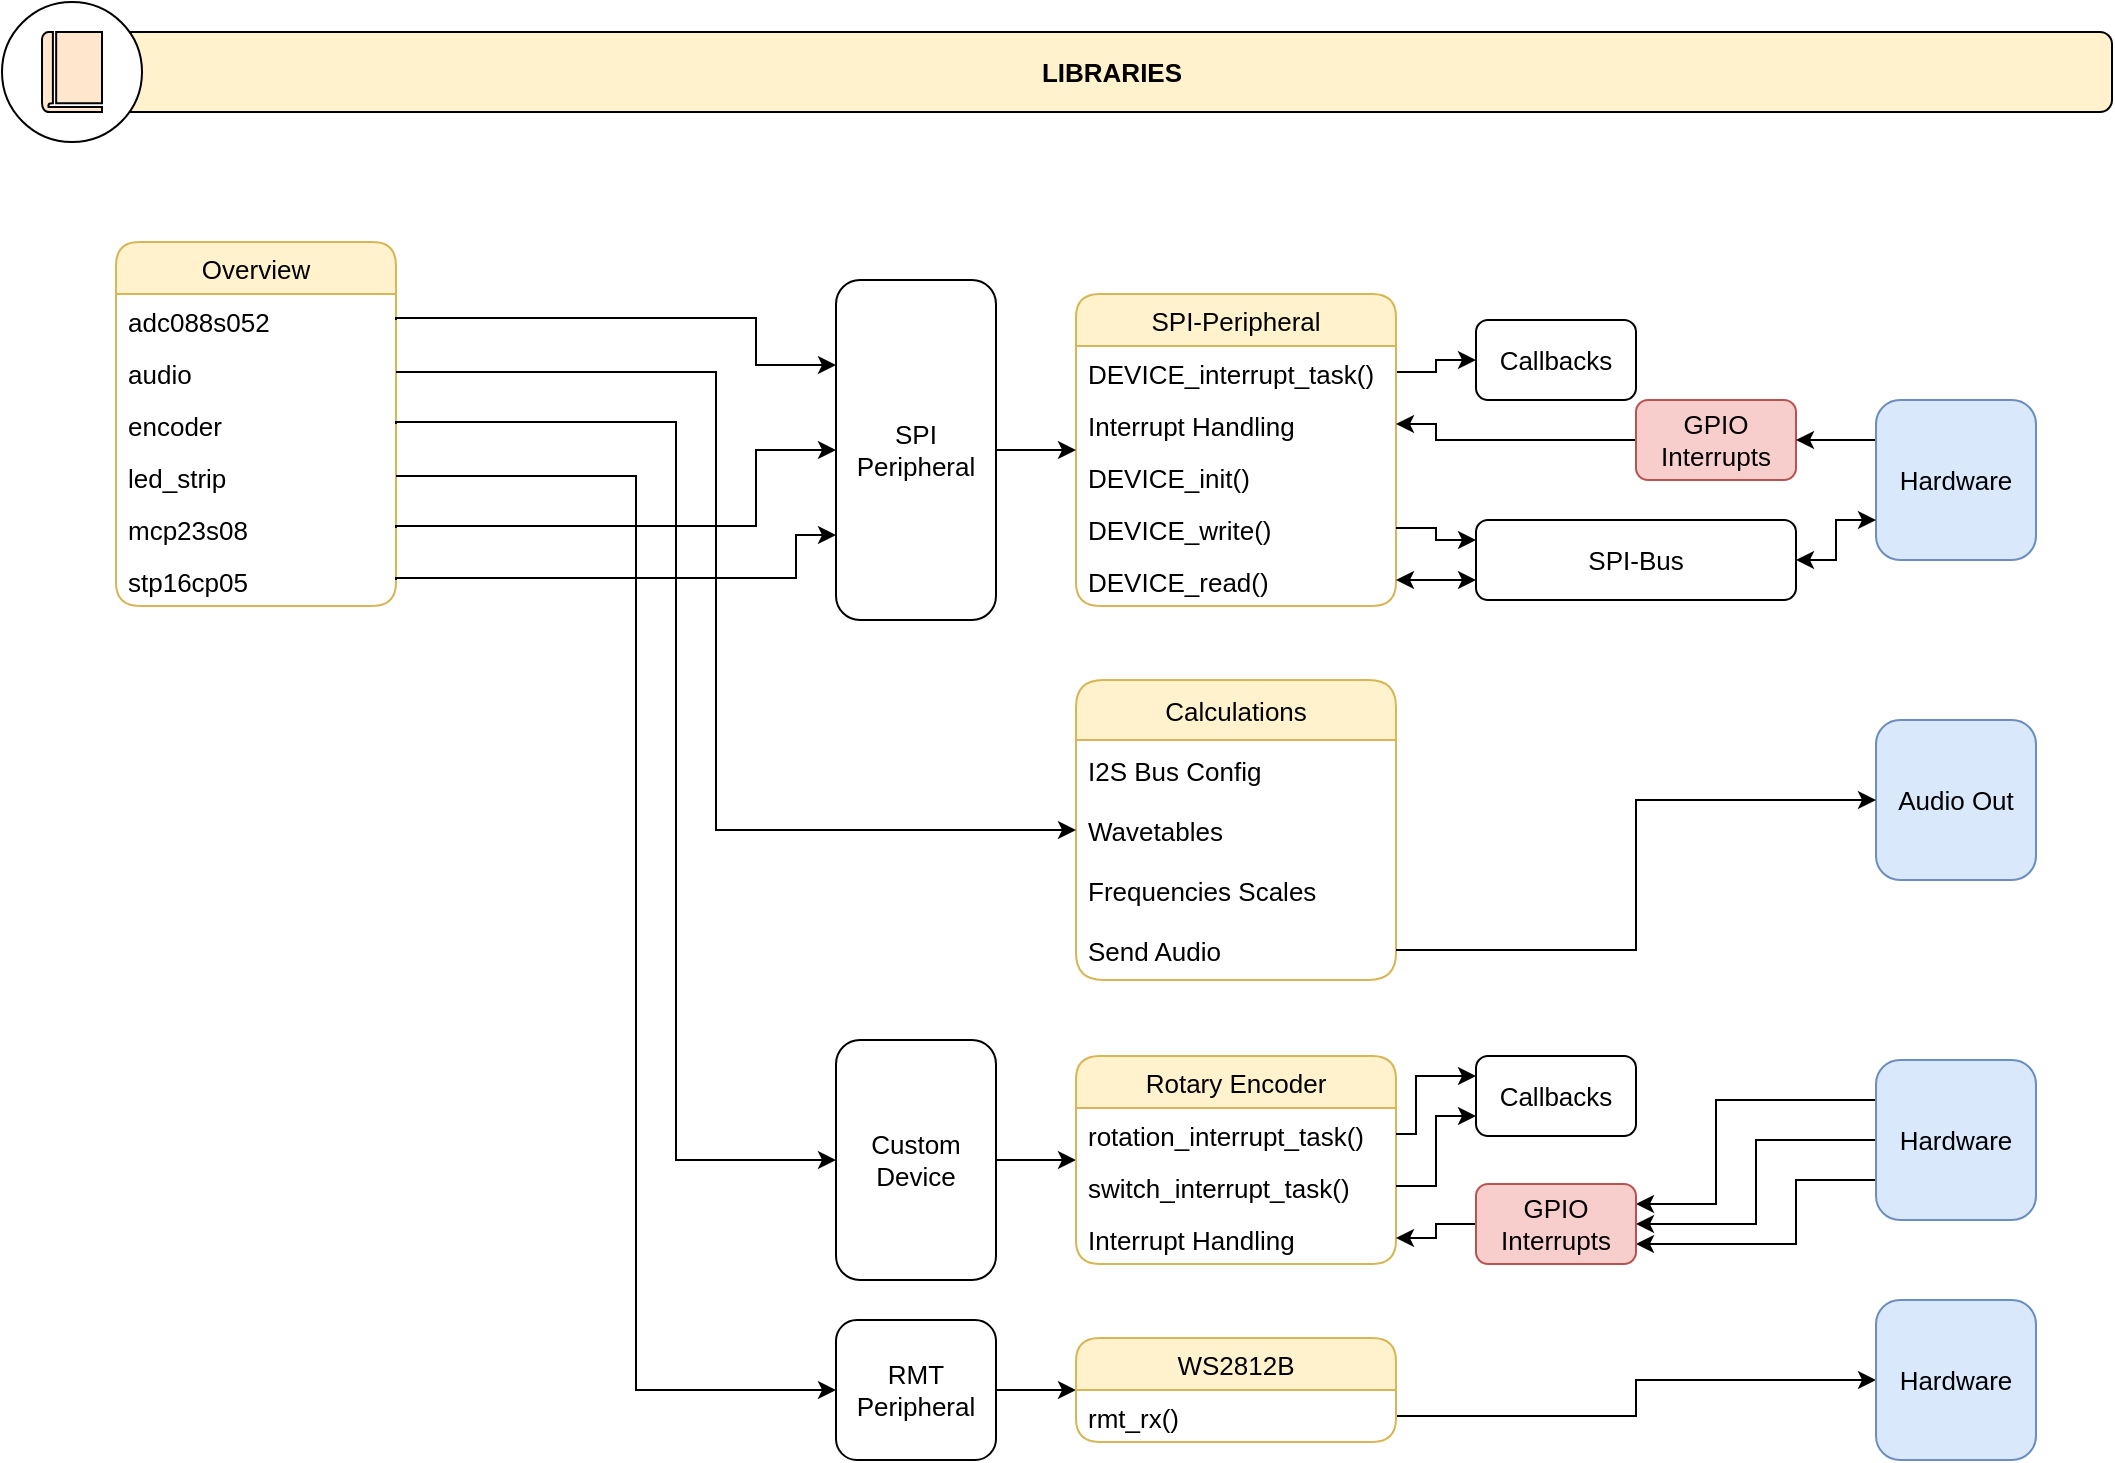 <mxfile version="16.1.2" type="device"><diagram name="Page-1" id="e56a1550-8fbb-45ad-956c-1786394a9013"><mxGraphModel dx="1781" dy="1053" grid="1" gridSize="10" guides="1" tooltips="1" connect="1" arrows="1" fold="1" page="1" pageScale="1" pageWidth="1100" pageHeight="850" background="none" math="0" shadow="0"><root><mxCell id="0"/><mxCell id="1" parent="0"/><mxCell id="B16svCyREP3aPntouTke-103" style="edgeStyle=orthogonalEdgeStyle;rounded=0;orthogonalLoop=1;jettySize=auto;html=1;exitX=1;exitY=0.25;exitDx=0;exitDy=0;entryX=0;entryY=0.5;entryDx=0;entryDy=0;fontSize=13;" parent="1" source="B16svCyREP3aPntouTke-14" target="B16svCyREP3aPntouTke-101" edge="1"><mxGeometry relative="1" as="geometry"/></mxCell><mxCell id="B16svCyREP3aPntouTke-14" value="SPI-Peripheral" style="swimlane;fontStyle=0;childLayout=stackLayout;horizontal=1;startSize=26;fillColor=#fff2cc;horizontalStack=0;resizeParent=1;resizeParentMax=0;resizeLast=0;collapsible=1;marginBottom=0;fontSize=13;rounded=1;strokeColor=#d6b656;" parent="1" vertex="1"><mxGeometry x="560" y="186" width="160" height="156" as="geometry"><mxRectangle x="560" y="159" width="110" height="26" as="alternateBounds"/></mxGeometry></mxCell><mxCell id="B16svCyREP3aPntouTke-98" value="DEVICE_interrupt_task()" style="text;strokeColor=none;fillColor=none;align=left;verticalAlign=top;spacingLeft=4;spacingRight=4;overflow=hidden;rotatable=0;points=[[0,0.5],[1,0.5]];portConstraint=eastwest;fontSize=13;" parent="B16svCyREP3aPntouTke-14" vertex="1"><mxGeometry y="26" width="160" height="26" as="geometry"/></mxCell><mxCell id="B16svCyREP3aPntouTke-110" value="Interrupt Handling" style="text;strokeColor=none;fillColor=none;align=left;verticalAlign=top;spacingLeft=4;spacingRight=4;overflow=hidden;rotatable=0;points=[[0,0.5],[1,0.5]];portConstraint=eastwest;fontSize=13;" parent="B16svCyREP3aPntouTke-14" vertex="1"><mxGeometry y="52" width="160" height="26" as="geometry"/></mxCell><mxCell id="B16svCyREP3aPntouTke-15" value="DEVICE_init()" style="text;strokeColor=none;fillColor=none;align=left;verticalAlign=top;spacingLeft=4;spacingRight=4;overflow=hidden;rotatable=0;points=[[0,0.5],[1,0.5]];portConstraint=eastwest;fontSize=13;" parent="B16svCyREP3aPntouTke-14" vertex="1"><mxGeometry y="78" width="160" height="26" as="geometry"/></mxCell><mxCell id="B16svCyREP3aPntouTke-16" value="DEVICE_write()" style="text;strokeColor=none;fillColor=none;align=left;verticalAlign=top;spacingLeft=4;spacingRight=4;overflow=hidden;rotatable=0;points=[[0,0.5],[1,0.5]];portConstraint=eastwest;fontSize=13;" parent="B16svCyREP3aPntouTke-14" vertex="1"><mxGeometry y="104" width="160" height="26" as="geometry"/></mxCell><mxCell id="B16svCyREP3aPntouTke-17" value="DEVICE_read()" style="text;strokeColor=none;fillColor=none;align=left;verticalAlign=top;spacingLeft=4;spacingRight=4;overflow=hidden;rotatable=0;points=[[0,0.5],[1,0.5]];portConstraint=eastwest;fontSize=13;" parent="B16svCyREP3aPntouTke-14" vertex="1"><mxGeometry y="130" width="160" height="26" as="geometry"/></mxCell><mxCell id="B16svCyREP3aPntouTke-33" value="&lt;font style=&quot;font-size: 13px;&quot;&gt;&lt;b style=&quot;font-size: 13px;&quot;&gt;LIBRARIES&lt;/b&gt;&lt;/font&gt;" style="rounded=1;whiteSpace=wrap;html=1;fontSize=13;fillColor=#fff2cc;strokeColor=#000000;" parent="1" vertex="1"><mxGeometry x="78" y="55" width="1000" height="40" as="geometry"/></mxCell><mxCell id="B16svCyREP3aPntouTke-34" value="" style="ellipse;whiteSpace=wrap;html=1;aspect=fixed;fontSize=13;" parent="1" vertex="1"><mxGeometry x="23" y="40" width="70" height="70" as="geometry"/></mxCell><mxCell id="B16svCyREP3aPntouTke-35" value="" style="sketch=0;pointerEvents=1;shadow=0;dashed=0;html=1;strokeColor=#000000;fillColor=#ffe6cc;labelPosition=center;verticalLabelPosition=bottom;verticalAlign=top;outlineConnect=0;align=center;shape=mxgraph.office.concepts.book_journal;fontSize=13;" parent="1" vertex="1"><mxGeometry x="43" y="55" width="30" height="40" as="geometry"/></mxCell><mxCell id="B16svCyREP3aPntouTke-38" value="Overview" style="swimlane;fontStyle=0;childLayout=stackLayout;horizontal=1;startSize=26;fillColor=#fff2cc;horizontalStack=0;resizeParent=1;resizeParentMax=0;resizeLast=0;collapsible=1;marginBottom=0;fontSize=13;rounded=1;strokeColor=#d6b656;" parent="1" vertex="1"><mxGeometry x="80" y="160" width="140" height="182" as="geometry"><mxRectangle x="80" y="160" width="90" height="26" as="alternateBounds"/></mxGeometry></mxCell><mxCell id="B16svCyREP3aPntouTke-39" value="adc088s052" style="text;strokeColor=none;fillColor=none;align=left;verticalAlign=top;spacingLeft=4;spacingRight=4;overflow=hidden;rotatable=0;points=[[0,0.5],[1,0.5]];portConstraint=eastwest;fontSize=13;" parent="B16svCyREP3aPntouTke-38" vertex="1"><mxGeometry y="26" width="140" height="26" as="geometry"/></mxCell><mxCell id="B16svCyREP3aPntouTke-40" value="audio" style="text;strokeColor=none;fillColor=none;align=left;verticalAlign=top;spacingLeft=4;spacingRight=4;overflow=hidden;rotatable=0;points=[[0,0.5],[1,0.5]];portConstraint=eastwest;fontSize=13;" parent="B16svCyREP3aPntouTke-38" vertex="1"><mxGeometry y="52" width="140" height="26" as="geometry"/></mxCell><mxCell id="B16svCyREP3aPntouTke-41" value="encoder" style="text;strokeColor=none;fillColor=none;align=left;verticalAlign=top;spacingLeft=4;spacingRight=4;overflow=hidden;rotatable=0;points=[[0,0.5],[1,0.5]];portConstraint=eastwest;fontSize=13;" parent="B16svCyREP3aPntouTke-38" vertex="1"><mxGeometry y="78" width="140" height="26" as="geometry"/></mxCell><mxCell id="B16svCyREP3aPntouTke-49" value="led_strip" style="text;strokeColor=none;fillColor=none;align=left;verticalAlign=top;spacingLeft=4;spacingRight=4;overflow=hidden;rotatable=0;points=[[0,0.5],[1,0.5]];portConstraint=eastwest;fontSize=13;" parent="B16svCyREP3aPntouTke-38" vertex="1"><mxGeometry y="104" width="140" height="26" as="geometry"/></mxCell><mxCell id="B16svCyREP3aPntouTke-48" value="mcp23s08" style="text;strokeColor=none;fillColor=none;align=left;verticalAlign=top;spacingLeft=4;spacingRight=4;overflow=hidden;rotatable=0;points=[[0,0.5],[1,0.5]];portConstraint=eastwest;fontSize=13;" parent="B16svCyREP3aPntouTke-38" vertex="1"><mxGeometry y="130" width="140" height="26" as="geometry"/></mxCell><mxCell id="B16svCyREP3aPntouTke-46" value="stp16cp05" style="text;strokeColor=none;fillColor=none;align=left;verticalAlign=top;spacingLeft=4;spacingRight=4;overflow=hidden;rotatable=0;points=[[0,0.5],[1,0.5]];portConstraint=eastwest;fontSize=13;" parent="B16svCyREP3aPntouTke-38" vertex="1"><mxGeometry y="156" width="140" height="26" as="geometry"/></mxCell><mxCell id="B16svCyREP3aPntouTke-64" style="edgeStyle=orthogonalEdgeStyle;rounded=0;orthogonalLoop=1;jettySize=auto;html=1;exitX=1;exitY=0.5;exitDx=0;exitDy=0;fontSize=13;" parent="1" source="B16svCyREP3aPntouTke-60" target="B16svCyREP3aPntouTke-14" edge="1"><mxGeometry relative="1" as="geometry"/></mxCell><mxCell id="B16svCyREP3aPntouTke-60" value="&lt;font style=&quot;font-size: 13px;&quot;&gt;SPI&lt;br style=&quot;font-size: 13px;&quot;&gt;Peripheral&lt;/font&gt;" style="rounded=1;whiteSpace=wrap;html=1;fontSize=13;" parent="1" vertex="1"><mxGeometry x="440" y="179" width="80" height="170" as="geometry"/></mxCell><mxCell id="B16svCyREP3aPntouTke-80" style="edgeStyle=orthogonalEdgeStyle;rounded=0;orthogonalLoop=1;jettySize=auto;html=1;exitX=1;exitY=0.5;exitDx=0;exitDy=0;entryX=0;entryY=0.5;entryDx=0;entryDy=0;fontSize=13;" parent="1" source="B16svCyREP3aPntouTke-65" target="B16svCyREP3aPntouTke-67" edge="1"><mxGeometry relative="1" as="geometry"/></mxCell><mxCell id="B16svCyREP3aPntouTke-65" value="&lt;font style=&quot;font-size: 13px;&quot;&gt;Custom Device&lt;/font&gt;" style="rounded=1;whiteSpace=wrap;html=1;fontSize=13;" parent="1" vertex="1"><mxGeometry x="440" y="559" width="80" height="120" as="geometry"/></mxCell><mxCell id="B16svCyREP3aPntouTke-66" style="edgeStyle=orthogonalEdgeStyle;rounded=0;orthogonalLoop=1;jettySize=auto;html=1;exitX=1;exitY=0.5;exitDx=0;exitDy=0;entryX=0;entryY=0.5;entryDx=0;entryDy=0;fontSize=13;" parent="1" source="B16svCyREP3aPntouTke-41" target="B16svCyREP3aPntouTke-65" edge="1"><mxGeometry relative="1" as="geometry"><Array as="points"><mxPoint x="360" y="250"/><mxPoint x="360" y="619"/></Array></mxGeometry></mxCell><mxCell id="B16svCyREP3aPntouTke-67" value="Rotary Encoder" style="swimlane;fontStyle=0;childLayout=stackLayout;horizontal=1;startSize=26;fillColor=#fff2cc;horizontalStack=0;resizeParent=1;resizeParentMax=0;resizeLast=0;collapsible=1;marginBottom=0;fontSize=13;rounded=1;strokeColor=#d6b656;" parent="1" vertex="1"><mxGeometry x="560" y="567" width="160" height="104" as="geometry"/></mxCell><mxCell id="B16svCyREP3aPntouTke-68" value="rotation_interrupt_task()" style="text;strokeColor=none;fillColor=none;align=left;verticalAlign=top;spacingLeft=4;spacingRight=4;overflow=hidden;rotatable=0;points=[[0,0.5],[1,0.5]];portConstraint=eastwest;fontSize=13;" parent="B16svCyREP3aPntouTke-67" vertex="1"><mxGeometry y="26" width="160" height="26" as="geometry"/></mxCell><mxCell id="B16svCyREP3aPntouTke-69" value="switch_interrupt_task()" style="text;strokeColor=none;fillColor=none;align=left;verticalAlign=top;spacingLeft=4;spacingRight=4;overflow=hidden;rotatable=0;points=[[0,0.5],[1,0.5]];portConstraint=eastwest;fontSize=13;" parent="B16svCyREP3aPntouTke-67" vertex="1"><mxGeometry y="52" width="160" height="26" as="geometry"/></mxCell><mxCell id="B16svCyREP3aPntouTke-115" value="Interrupt Handling" style="text;strokeColor=none;fillColor=none;align=left;verticalAlign=top;spacingLeft=4;spacingRight=4;overflow=hidden;rotatable=0;points=[[0,0.5],[1,0.5]];portConstraint=eastwest;fontSize=13;" parent="B16svCyREP3aPntouTke-67" vertex="1"><mxGeometry y="78" width="160" height="26" as="geometry"/></mxCell><mxCell id="B16svCyREP3aPntouTke-129" style="edgeStyle=orthogonalEdgeStyle;rounded=0;orthogonalLoop=1;jettySize=auto;html=1;exitX=1;exitY=0.5;exitDx=0;exitDy=0;fontSize=13;startArrow=none;startFill=0;" parent="1" source="B16svCyREP3aPntouTke-72" target="B16svCyREP3aPntouTke-123" edge="1"><mxGeometry relative="1" as="geometry"/></mxCell><mxCell id="B16svCyREP3aPntouTke-72" value="&lt;font style=&quot;font-size: 13px;&quot;&gt;RMT&lt;br style=&quot;font-size: 13px;&quot;&gt;Peripheral&lt;br style=&quot;font-size: 13px;&quot;&gt;&lt;/font&gt;" style="rounded=1;whiteSpace=wrap;html=1;fontSize=13;" parent="1" vertex="1"><mxGeometry x="440" y="699" width="80" height="70" as="geometry"/></mxCell><mxCell id="B16svCyREP3aPntouTke-158" style="edgeStyle=orthogonalEdgeStyle;rounded=0;orthogonalLoop=1;jettySize=auto;html=1;exitX=0;exitY=0.5;exitDx=0;exitDy=0;entryX=1;entryY=0.5;entryDx=0;entryDy=0;fontSize=13;startArrow=none;startFill=0;" parent="1" source="B16svCyREP3aPntouTke-83" target="B16svCyREP3aPntouTke-110" edge="1"><mxGeometry relative="1" as="geometry"><Array as="points"><mxPoint x="740" y="259"/><mxPoint x="740" y="251"/></Array></mxGeometry></mxCell><mxCell id="B16svCyREP3aPntouTke-83" value="GPIO&lt;br style=&quot;font-size: 13px;&quot;&gt;Interrupts" style="rounded=1;whiteSpace=wrap;html=1;fontSize=13;fillColor=#f8cecc;strokeColor=#b85450;" parent="1" vertex="1"><mxGeometry x="840" y="239" width="80" height="40" as="geometry"/></mxCell><mxCell id="B16svCyREP3aPntouTke-88" style="edgeStyle=orthogonalEdgeStyle;rounded=0;orthogonalLoop=1;jettySize=auto;html=1;exitX=0;exitY=0.25;exitDx=0;exitDy=0;entryX=1;entryY=0.5;entryDx=0;entryDy=0;fontSize=13;" parent="1" source="B16svCyREP3aPntouTke-85" target="B16svCyREP3aPntouTke-83" edge="1"><mxGeometry relative="1" as="geometry"/></mxCell><mxCell id="B16svCyREP3aPntouTke-85" value="Hardware" style="rounded=1;whiteSpace=wrap;html=1;fontSize=13;fillColor=#dae8fc;strokeColor=#6c8ebf;" parent="1" vertex="1"><mxGeometry x="960" y="239" width="80" height="80" as="geometry"/></mxCell><mxCell id="B16svCyREP3aPntouTke-95" style="edgeStyle=orthogonalEdgeStyle;rounded=0;orthogonalLoop=1;jettySize=auto;html=1;exitX=1;exitY=0.5;exitDx=0;exitDy=0;entryX=0;entryY=0.75;entryDx=0;entryDy=0;fontSize=13;startArrow=classic;startFill=1;" parent="1" source="B16svCyREP3aPntouTke-92" target="B16svCyREP3aPntouTke-85" edge="1"><mxGeometry relative="1" as="geometry"/></mxCell><mxCell id="B16svCyREP3aPntouTke-105" style="edgeStyle=orthogonalEdgeStyle;rounded=0;orthogonalLoop=1;jettySize=auto;html=1;exitX=0;exitY=0.75;exitDx=0;exitDy=0;entryX=1;entryY=0.5;entryDx=0;entryDy=0;fontSize=13;startArrow=classic;startFill=1;" parent="1" source="B16svCyREP3aPntouTke-92" target="B16svCyREP3aPntouTke-17" edge="1"><mxGeometry relative="1" as="geometry"/></mxCell><mxCell id="B16svCyREP3aPntouTke-92" value="SPI-Bus" style="rounded=1;whiteSpace=wrap;html=1;fontSize=13;" parent="1" vertex="1"><mxGeometry x="760" y="299" width="160" height="40" as="geometry"/></mxCell><mxCell id="B16svCyREP3aPntouTke-93" style="edgeStyle=orthogonalEdgeStyle;rounded=0;orthogonalLoop=1;jettySize=auto;html=1;exitX=1;exitY=0.5;exitDx=0;exitDy=0;entryX=0;entryY=0.25;entryDx=0;entryDy=0;fontSize=13;" parent="1" source="B16svCyREP3aPntouTke-16" target="B16svCyREP3aPntouTke-92" edge="1"><mxGeometry relative="1" as="geometry"/></mxCell><mxCell id="B16svCyREP3aPntouTke-101" value="Callbacks" style="rounded=1;whiteSpace=wrap;html=1;fontSize=13;" parent="1" vertex="1"><mxGeometry x="760" y="199" width="80" height="40" as="geometry"/></mxCell><mxCell id="B16svCyREP3aPntouTke-148" style="edgeStyle=orthogonalEdgeStyle;rounded=0;orthogonalLoop=1;jettySize=auto;html=1;exitX=0;exitY=0.5;exitDx=0;exitDy=0;entryX=1;entryY=0.5;entryDx=0;entryDy=0;fontSize=13;startArrow=none;startFill=0;" parent="1" source="B16svCyREP3aPntouTke-106" target="B16svCyREP3aPntouTke-107" edge="1"><mxGeometry relative="1" as="geometry"/></mxCell><mxCell id="B16svCyREP3aPntouTke-149" style="edgeStyle=orthogonalEdgeStyle;rounded=0;orthogonalLoop=1;jettySize=auto;html=1;exitX=0;exitY=0.25;exitDx=0;exitDy=0;entryX=1;entryY=0.25;entryDx=0;entryDy=0;fontSize=13;startArrow=none;startFill=0;" parent="1" source="B16svCyREP3aPntouTke-106" target="B16svCyREP3aPntouTke-107" edge="1"><mxGeometry relative="1" as="geometry"><Array as="points"><mxPoint x="880" y="589"/><mxPoint x="880" y="641"/></Array></mxGeometry></mxCell><mxCell id="B16svCyREP3aPntouTke-150" style="edgeStyle=orthogonalEdgeStyle;rounded=0;orthogonalLoop=1;jettySize=auto;html=1;exitX=0;exitY=0.75;exitDx=0;exitDy=0;entryX=1;entryY=0.75;entryDx=0;entryDy=0;fontSize=13;startArrow=none;startFill=0;" parent="1" source="B16svCyREP3aPntouTke-106" target="B16svCyREP3aPntouTke-107" edge="1"><mxGeometry relative="1" as="geometry"><Array as="points"><mxPoint x="920" y="629"/><mxPoint x="920" y="661"/></Array></mxGeometry></mxCell><mxCell id="B16svCyREP3aPntouTke-106" value="Hardware" style="rounded=1;whiteSpace=wrap;html=1;fontSize=13;fillColor=#dae8fc;strokeColor=#6c8ebf;" parent="1" vertex="1"><mxGeometry x="960" y="569" width="80" height="80" as="geometry"/></mxCell><mxCell id="B16svCyREP3aPntouTke-116" style="edgeStyle=orthogonalEdgeStyle;rounded=0;orthogonalLoop=1;jettySize=auto;html=1;exitX=0;exitY=0.5;exitDx=0;exitDy=0;entryX=1;entryY=0.5;entryDx=0;entryDy=0;fontSize=13;startArrow=none;startFill=0;" parent="1" source="B16svCyREP3aPntouTke-107" target="B16svCyREP3aPntouTke-115" edge="1"><mxGeometry relative="1" as="geometry"/></mxCell><mxCell id="B16svCyREP3aPntouTke-107" value="GPIO&lt;br style=&quot;font-size: 13px;&quot;&gt;Interrupts" style="rounded=1;whiteSpace=wrap;html=1;fontSize=13;fillColor=#f8cecc;strokeColor=#b85450;" parent="1" vertex="1"><mxGeometry x="760" y="631" width="80" height="40" as="geometry"/></mxCell><mxCell id="B16svCyREP3aPntouTke-108" value="Callbacks" style="rounded=1;whiteSpace=wrap;html=1;fontSize=13;" parent="1" vertex="1"><mxGeometry x="760" y="567" width="80" height="40" as="geometry"/></mxCell><mxCell id="B16svCyREP3aPntouTke-113" style="edgeStyle=orthogonalEdgeStyle;rounded=0;orthogonalLoop=1;jettySize=auto;html=1;exitX=1;exitY=0.5;exitDx=0;exitDy=0;entryX=0;entryY=0.25;entryDx=0;entryDy=0;fontSize=13;startArrow=none;startFill=0;" parent="1" source="B16svCyREP3aPntouTke-68" target="B16svCyREP3aPntouTke-108" edge="1"><mxGeometry relative="1" as="geometry"><Array as="points"><mxPoint x="730" y="606"/><mxPoint x="730" y="577"/></Array></mxGeometry></mxCell><mxCell id="B16svCyREP3aPntouTke-114" style="edgeStyle=orthogonalEdgeStyle;rounded=0;orthogonalLoop=1;jettySize=auto;html=1;exitX=1;exitY=0.5;exitDx=0;exitDy=0;entryX=0;entryY=0.75;entryDx=0;entryDy=0;fontSize=13;startArrow=none;startFill=0;" parent="1" source="B16svCyREP3aPntouTke-69" target="B16svCyREP3aPntouTke-108" edge="1"><mxGeometry relative="1" as="geometry"><Array as="points"><mxPoint x="740" y="632"/><mxPoint x="740" y="597"/></Array></mxGeometry></mxCell><mxCell id="B16svCyREP3aPntouTke-128" style="edgeStyle=orthogonalEdgeStyle;rounded=0;orthogonalLoop=1;jettySize=auto;html=1;exitX=1;exitY=0.75;exitDx=0;exitDy=0;entryX=0;entryY=0.5;entryDx=0;entryDy=0;fontSize=13;startArrow=none;startFill=0;" parent="1" source="B16svCyREP3aPntouTke-123" target="B16svCyREP3aPntouTke-127" edge="1"><mxGeometry relative="1" as="geometry"/></mxCell><mxCell id="B16svCyREP3aPntouTke-123" value="WS2812B" style="swimlane;fontStyle=0;childLayout=stackLayout;horizontal=1;startSize=26;fillColor=#fff2cc;horizontalStack=0;resizeParent=1;resizeParentMax=0;resizeLast=0;collapsible=1;marginBottom=0;fontSize=13;rounded=1;strokeColor=#d6b656;" parent="1" vertex="1"><mxGeometry x="560" y="708" width="160" height="52" as="geometry"/></mxCell><mxCell id="B16svCyREP3aPntouTke-124" value="rmt_rx()" style="text;strokeColor=none;fillColor=none;align=left;verticalAlign=top;spacingLeft=4;spacingRight=4;overflow=hidden;rotatable=0;points=[[0,0.5],[1,0.5]];portConstraint=eastwest;fontSize=13;" parent="B16svCyREP3aPntouTke-123" vertex="1"><mxGeometry y="26" width="160" height="26" as="geometry"/></mxCell><mxCell id="B16svCyREP3aPntouTke-127" value="Hardware" style="rounded=1;whiteSpace=wrap;html=1;fontSize=13;fillColor=#dae8fc;strokeColor=#6c8ebf;" parent="1" vertex="1"><mxGeometry x="960" y="689" width="80" height="80" as="geometry"/></mxCell><mxCell id="B16svCyREP3aPntouTke-131" value="Calculations" style="swimlane;fontStyle=0;childLayout=stackLayout;horizontal=1;startSize=30;horizontalStack=0;resizeParent=1;resizeParentMax=0;resizeLast=0;collapsible=1;marginBottom=0;fontSize=13;rounded=1;fillColor=#fff2cc;strokeColor=#d6b656;" parent="1" vertex="1"><mxGeometry x="560" y="379" width="160" height="150" as="geometry"/></mxCell><mxCell id="B16svCyREP3aPntouTke-132" value="I2S Bus Config" style="text;strokeColor=none;fillColor=none;align=left;verticalAlign=middle;spacingLeft=4;spacingRight=4;overflow=hidden;points=[[0,0.5],[1,0.5]];portConstraint=eastwest;rotatable=0;fontSize=13;" parent="B16svCyREP3aPntouTke-131" vertex="1"><mxGeometry y="30" width="160" height="30" as="geometry"/></mxCell><mxCell id="B16svCyREP3aPntouTke-133" value="Wavetables" style="text;strokeColor=none;fillColor=none;align=left;verticalAlign=middle;spacingLeft=4;spacingRight=4;overflow=hidden;points=[[0,0.5],[1,0.5]];portConstraint=eastwest;rotatable=0;fontSize=13;" parent="B16svCyREP3aPntouTke-131" vertex="1"><mxGeometry y="60" width="160" height="30" as="geometry"/></mxCell><mxCell id="B16svCyREP3aPntouTke-134" value="Frequencies Scales" style="text;strokeColor=none;fillColor=none;align=left;verticalAlign=middle;spacingLeft=4;spacingRight=4;overflow=hidden;points=[[0,0.5],[1,0.5]];portConstraint=eastwest;rotatable=0;fontSize=13;" parent="B16svCyREP3aPntouTke-131" vertex="1"><mxGeometry y="90" width="160" height="30" as="geometry"/></mxCell><mxCell id="B16svCyREP3aPntouTke-162" value="Send Audio" style="text;strokeColor=none;fillColor=none;align=left;verticalAlign=middle;spacingLeft=4;spacingRight=4;overflow=hidden;points=[[0,0.5],[1,0.5]];portConstraint=eastwest;rotatable=0;fontSize=13;" parent="B16svCyREP3aPntouTke-131" vertex="1"><mxGeometry y="120" width="160" height="30" as="geometry"/></mxCell><mxCell id="B16svCyREP3aPntouTke-146" value="Audio Out" style="rounded=1;whiteSpace=wrap;html=1;fontSize=13;fillColor=#dae8fc;strokeColor=#6c8ebf;" parent="1" vertex="1"><mxGeometry x="960" y="399" width="80" height="80" as="geometry"/></mxCell><mxCell id="B16svCyREP3aPntouTke-151" style="edgeStyle=orthogonalEdgeStyle;rounded=0;orthogonalLoop=1;jettySize=auto;html=1;exitX=1;exitY=0.5;exitDx=0;exitDy=0;entryX=0;entryY=0.75;entryDx=0;entryDy=0;fontSize=13;startArrow=none;startFill=0;" parent="1" source="B16svCyREP3aPntouTke-46" target="B16svCyREP3aPntouTke-60" edge="1"><mxGeometry relative="1" as="geometry"><Array as="points"><mxPoint x="420" y="328"/><mxPoint x="420" y="307"/></Array></mxGeometry></mxCell><mxCell id="B16svCyREP3aPntouTke-152" style="edgeStyle=orthogonalEdgeStyle;rounded=0;orthogonalLoop=1;jettySize=auto;html=1;exitX=1;exitY=0.5;exitDx=0;exitDy=0;fontSize=13;startArrow=none;startFill=0;" parent="1" source="B16svCyREP3aPntouTke-48" target="B16svCyREP3aPntouTke-60" edge="1"><mxGeometry relative="1" as="geometry"><Array as="points"><mxPoint x="400" y="302"/><mxPoint x="400" y="264"/></Array></mxGeometry></mxCell><mxCell id="B16svCyREP3aPntouTke-153" style="edgeStyle=orthogonalEdgeStyle;rounded=0;orthogonalLoop=1;jettySize=auto;html=1;exitX=1;exitY=0.5;exitDx=0;exitDy=0;entryX=0;entryY=0.25;entryDx=0;entryDy=0;fontSize=13;startArrow=none;startFill=0;" parent="1" source="B16svCyREP3aPntouTke-39" target="B16svCyREP3aPntouTke-60" edge="1"><mxGeometry relative="1" as="geometry"><Array as="points"><mxPoint x="220" y="198"/><mxPoint x="400" y="198"/><mxPoint x="400" y="222"/></Array></mxGeometry></mxCell><mxCell id="B16svCyREP3aPntouTke-172" style="edgeStyle=orthogonalEdgeStyle;rounded=0;orthogonalLoop=1;jettySize=auto;html=1;exitX=1;exitY=0.5;exitDx=0;exitDy=0;entryX=0;entryY=0.5;entryDx=0;entryDy=0;fontSize=13;startArrow=none;startFill=0;" parent="1" source="B16svCyREP3aPntouTke-40" target="B16svCyREP3aPntouTke-133" edge="1"><mxGeometry relative="1" as="geometry"><Array as="points"><mxPoint x="380" y="225"/><mxPoint x="380" y="454"/></Array></mxGeometry></mxCell><mxCell id="B16svCyREP3aPntouTke-173" style="edgeStyle=orthogonalEdgeStyle;rounded=0;orthogonalLoop=1;jettySize=auto;html=1;exitX=1;exitY=0.5;exitDx=0;exitDy=0;entryX=0;entryY=0.5;entryDx=0;entryDy=0;fontSize=13;startArrow=none;startFill=0;shadow=0;" parent="1" source="B16svCyREP3aPntouTke-162" target="B16svCyREP3aPntouTke-146" edge="1"><mxGeometry relative="1" as="geometry"/></mxCell><mxCell id="B16svCyREP3aPntouTke-175" style="edgeStyle=orthogonalEdgeStyle;rounded=0;orthogonalLoop=1;jettySize=auto;html=1;exitX=1;exitY=0.5;exitDx=0;exitDy=0;entryX=0;entryY=0.5;entryDx=0;entryDy=0;fontSize=13;startArrow=none;startFill=0;" parent="1" source="B16svCyREP3aPntouTke-49" target="B16svCyREP3aPntouTke-72" edge="1"><mxGeometry relative="1" as="geometry"><Array as="points"><mxPoint x="340" y="277"/><mxPoint x="340" y="734"/></Array></mxGeometry></mxCell></root></mxGraphModel></diagram></mxfile>
